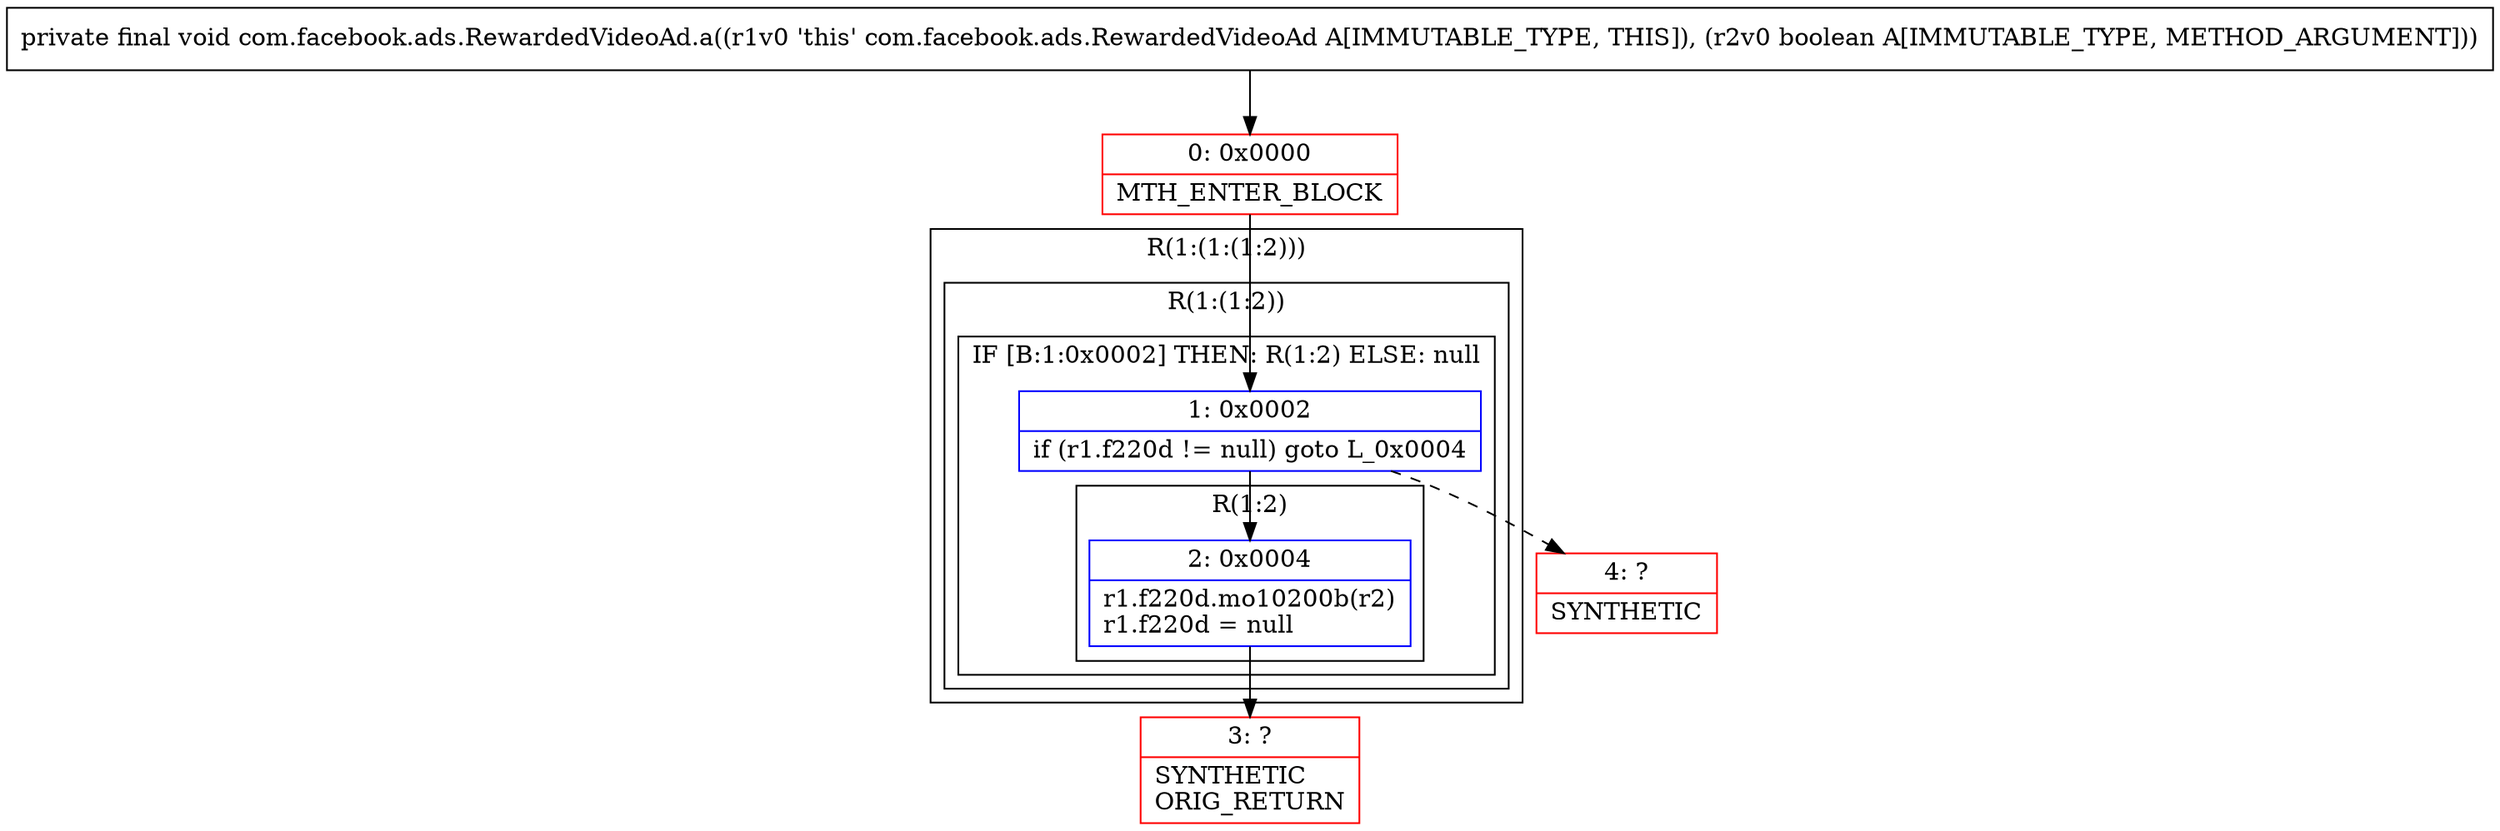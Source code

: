 digraph "CFG forcom.facebook.ads.RewardedVideoAd.a(Z)V" {
subgraph cluster_Region_2108703801 {
label = "R(1:(1:(1:2)))";
node [shape=record,color=blue];
subgraph cluster_Region_775169489 {
label = "R(1:(1:2))";
node [shape=record,color=blue];
subgraph cluster_IfRegion_2127887099 {
label = "IF [B:1:0x0002] THEN: R(1:2) ELSE: null";
node [shape=record,color=blue];
Node_1 [shape=record,label="{1\:\ 0x0002|if (r1.f220d != null) goto L_0x0004\l}"];
subgraph cluster_Region_1477137215 {
label = "R(1:2)";
node [shape=record,color=blue];
Node_2 [shape=record,label="{2\:\ 0x0004|r1.f220d.mo10200b(r2)\lr1.f220d = null\l}"];
}
}
}
}
Node_0 [shape=record,color=red,label="{0\:\ 0x0000|MTH_ENTER_BLOCK\l}"];
Node_3 [shape=record,color=red,label="{3\:\ ?|SYNTHETIC\lORIG_RETURN\l}"];
Node_4 [shape=record,color=red,label="{4\:\ ?|SYNTHETIC\l}"];
MethodNode[shape=record,label="{private final void com.facebook.ads.RewardedVideoAd.a((r1v0 'this' com.facebook.ads.RewardedVideoAd A[IMMUTABLE_TYPE, THIS]), (r2v0 boolean A[IMMUTABLE_TYPE, METHOD_ARGUMENT])) }"];
MethodNode -> Node_0;
Node_1 -> Node_2;
Node_1 -> Node_4[style=dashed];
Node_2 -> Node_3;
Node_0 -> Node_1;
}

